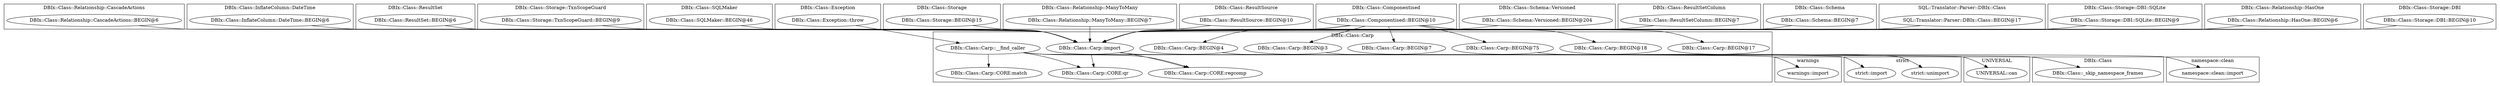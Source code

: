digraph {
graph [overlap=false]
subgraph cluster_DBIx_Class_Relationship_CascadeActions {
	label="DBIx::Class::Relationship::CascadeActions";
	"DBIx::Class::Relationship::CascadeActions::BEGIN@6";
}
subgraph cluster_DBIx_Class_InflateColumn_DateTime {
	label="DBIx::Class::InflateColumn::DateTime";
	"DBIx::Class::InflateColumn::DateTime::BEGIN@6";
}
subgraph cluster_DBIx_Class_Carp {
	label="DBIx::Class::Carp";
	"DBIx::Class::Carp::BEGIN@4";
	"DBIx::Class::Carp::BEGIN@7";
	"DBIx::Class::Carp::BEGIN@3";
	"DBIx::Class::Carp::__find_caller";
	"DBIx::Class::Carp::BEGIN@75";
	"DBIx::Class::Carp::CORE:match";
	"DBIx::Class::Carp::CORE:qr";
	"DBIx::Class::Carp::import";
	"DBIx::Class::Carp::BEGIN@17";
	"DBIx::Class::Carp::BEGIN@18";
	"DBIx::Class::Carp::CORE:regcomp";
}
subgraph cluster_DBIx_Class_ResultSet {
	label="DBIx::Class::ResultSet";
	"DBIx::Class::ResultSet::BEGIN@6";
}
subgraph cluster_DBIx_Class_Storage_TxnScopeGuard {
	label="DBIx::Class::Storage::TxnScopeGuard";
	"DBIx::Class::Storage::TxnScopeGuard::BEGIN@9";
}
subgraph cluster_UNIVERSAL {
	label="UNIVERSAL";
	"UNIVERSAL::can";
}
subgraph cluster_namespace_clean {
	label="namespace::clean";
	"namespace::clean::import";
}
subgraph cluster_DBIx_Class_SQLMaker {
	label="DBIx::Class::SQLMaker";
	"DBIx::Class::SQLMaker::BEGIN@46";
}
subgraph cluster_DBIx_Class_Exception {
	label="DBIx::Class::Exception";
	"DBIx::Class::Exception::throw";
}
subgraph cluster_DBIx_Class_Storage {
	label="DBIx::Class::Storage";
	"DBIx::Class::Storage::BEGIN@15";
}
subgraph cluster_DBIx_Class_Relationship_ManyToMany {
	label="DBIx::Class::Relationship::ManyToMany";
	"DBIx::Class::Relationship::ManyToMany::BEGIN@7";
}
subgraph cluster_DBIx_Class_ResultSource {
	label="DBIx::Class::ResultSource";
	"DBIx::Class::ResultSource::BEGIN@10";
}
subgraph cluster_warnings {
	label="warnings";
	"warnings::import";
}
subgraph cluster_DBIx_Class_Componentised {
	label="DBIx::Class::Componentised";
	"DBIx::Class::Componentised::BEGIN@10";
}
subgraph cluster_DBIx_Class {
	label="DBIx::Class";
	"DBIx::Class::_skip_namespace_frames";
}
subgraph cluster_DBIx_Class_Schema_Versioned {
	label="DBIx::Class::Schema::Versioned";
	"DBIx::Class::Schema::Versioned::BEGIN@204";
}
subgraph cluster_DBIx_Class_ResultSetColumn {
	label="DBIx::Class::ResultSetColumn";
	"DBIx::Class::ResultSetColumn::BEGIN@7";
}
subgraph cluster_DBIx_Class_Schema {
	label="DBIx::Class::Schema";
	"DBIx::Class::Schema::BEGIN@7";
}
subgraph cluster_SQL_Translator_Parser_DBIx_Class {
	label="SQL::Translator::Parser::DBIx::Class";
	"SQL::Translator::Parser::DBIx::Class::BEGIN@17";
}
subgraph cluster_strict {
	label="strict";
	"strict::import";
	"strict::unimport";
}
subgraph cluster_DBIx_Class_Storage_DBI_SQLite {
	label="DBIx::Class::Storage::DBI::SQLite";
	"DBIx::Class::Storage::DBI::SQLite::BEGIN@9";
}
subgraph cluster_DBIx_Class_Relationship_HasOne {
	label="DBIx::Class::Relationship::HasOne";
	"DBIx::Class::Relationship::HasOne::BEGIN@6";
}
subgraph cluster_DBIx_Class_Storage_DBI {
	label="DBIx::Class::Storage::DBI";
	"DBIx::Class::Storage::DBI::BEGIN@10";
}
"DBIx::Class::Carp::import" -> "DBIx::Class::Carp::CORE:qr";
"DBIx::Class::Carp::__find_caller" -> "DBIx::Class::Carp::CORE:qr";
"DBIx::Class::Exception::throw" -> "DBIx::Class::Carp::__find_caller";
"DBIx::Class::Componentised::BEGIN@10" -> "DBIx::Class::Carp::BEGIN@18";
"DBIx::Class::Componentised::BEGIN@10" -> "DBIx::Class::Carp::BEGIN@3";
"DBIx::Class::Carp::__find_caller" -> "UNIVERSAL::can";
"DBIx::Class::Carp::BEGIN@75" -> "strict::unimport";
"DBIx::Class::Carp::__find_caller" -> "DBIx::Class::Carp::CORE:match";
"DBIx::Class::Carp::BEGIN@4" -> "warnings::import";
"DBIx::Class::Carp::import" -> "namespace::clean::import";
"DBIx::Class::Carp::BEGIN@3" -> "strict::import";
"DBIx::Class::Componentised::BEGIN@10" -> "DBIx::Class::Carp::BEGIN@17";
"DBIx::Class::Carp::import" -> "DBIx::Class::Carp::CORE:regcomp";
"DBIx::Class::Carp::__find_caller" -> "DBIx::Class::Carp::CORE:regcomp";
"DBIx::Class::Componentised::BEGIN@10" -> "DBIx::Class::Carp::BEGIN@7";
"DBIx::Class::Componentised::BEGIN@10" -> "DBIx::Class::Carp::BEGIN@75";
"DBIx::Class::Carp::__find_caller" -> "DBIx::Class::_skip_namespace_frames";
"DBIx::Class::ResultSetColumn::BEGIN@7" -> "DBIx::Class::Carp::import";
"DBIx::Class::Storage::BEGIN@15" -> "DBIx::Class::Carp::import";
"DBIx::Class::ResultSet::BEGIN@6" -> "DBIx::Class::Carp::import";
"DBIx::Class::Relationship::CascadeActions::BEGIN@6" -> "DBIx::Class::Carp::import";
"DBIx::Class::Storage::DBI::BEGIN@10" -> "DBIx::Class::Carp::import";
"DBIx::Class::ResultSource::BEGIN@10" -> "DBIx::Class::Carp::import";
"DBIx::Class::InflateColumn::DateTime::BEGIN@6" -> "DBIx::Class::Carp::import";
"DBIx::Class::Relationship::HasOne::BEGIN@6" -> "DBIx::Class::Carp::import";
"SQL::Translator::Parser::DBIx::Class::BEGIN@17" -> "DBIx::Class::Carp::import";
"DBIx::Class::Componentised::BEGIN@10" -> "DBIx::Class::Carp::import";
"DBIx::Class::Schema::Versioned::BEGIN@204" -> "DBIx::Class::Carp::import";
"DBIx::Class::Storage::TxnScopeGuard::BEGIN@9" -> "DBIx::Class::Carp::import";
"DBIx::Class::SQLMaker::BEGIN@46" -> "DBIx::Class::Carp::import";
"DBIx::Class::Storage::DBI::SQLite::BEGIN@9" -> "DBIx::Class::Carp::import";
"DBIx::Class::Schema::BEGIN@7" -> "DBIx::Class::Carp::import";
"DBIx::Class::Relationship::ManyToMany::BEGIN@7" -> "DBIx::Class::Carp::import";
"DBIx::Class::Componentised::BEGIN@10" -> "DBIx::Class::Carp::BEGIN@4";
}
